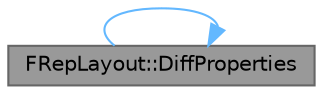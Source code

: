 digraph "FRepLayout::DiffProperties"
{
 // INTERACTIVE_SVG=YES
 // LATEX_PDF_SIZE
  bgcolor="transparent";
  edge [fontname=Helvetica,fontsize=10,labelfontname=Helvetica,labelfontsize=10];
  node [fontname=Helvetica,fontsize=10,shape=box,height=0.2,width=0.4];
  rankdir="LR";
  Node1 [id="Node000001",label="FRepLayout::DiffProperties",height=0.2,width=0.4,color="gray40", fillcolor="grey60", style="filled", fontcolor="black",tooltip="Compare all properties between source and destination buffer, and optionally update the destination b..."];
  Node1 -> Node1 [id="edge1_Node000001_Node000001",color="steelblue1",style="solid",tooltip=" "];
}
